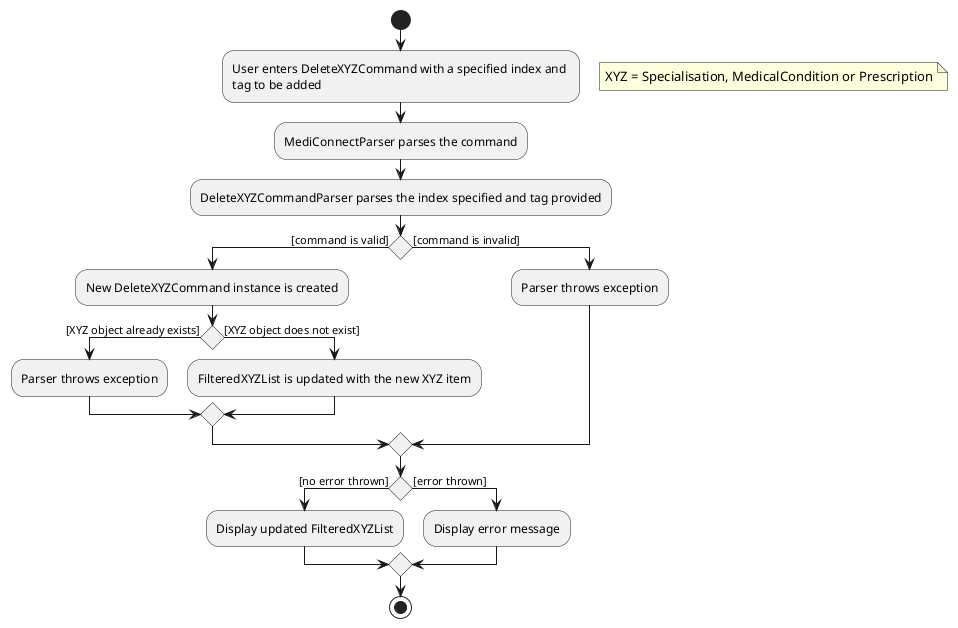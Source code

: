 @startuml
'https://plantuml.com/activity-diagram-beta

start
:User enters DeleteXYZCommand with a specified index and \ntag to be added;
floating note right
    XYZ = Specialisation, MedicalCondition or Prescription
end note
:MediConnectParser parses the command;
:DeleteXYZCommandParser parses the index specified and tag provided;
if () then ([command is valid])
  :New DeleteXYZCommand instance is created;
  if () then ([XYZ object already exists])
    :Parser throws exception;
  else ([XYZ object does not exist])
  :FilteredXYZList is updated with the new XYZ item;
  endif
else ([command is invalid])
  :Parser throws exception;
endif
if () then ([no error thrown])
  :Display updated FilteredXYZList;
else ([error thrown])
  :Display error message;
endif
stop

@enduml

